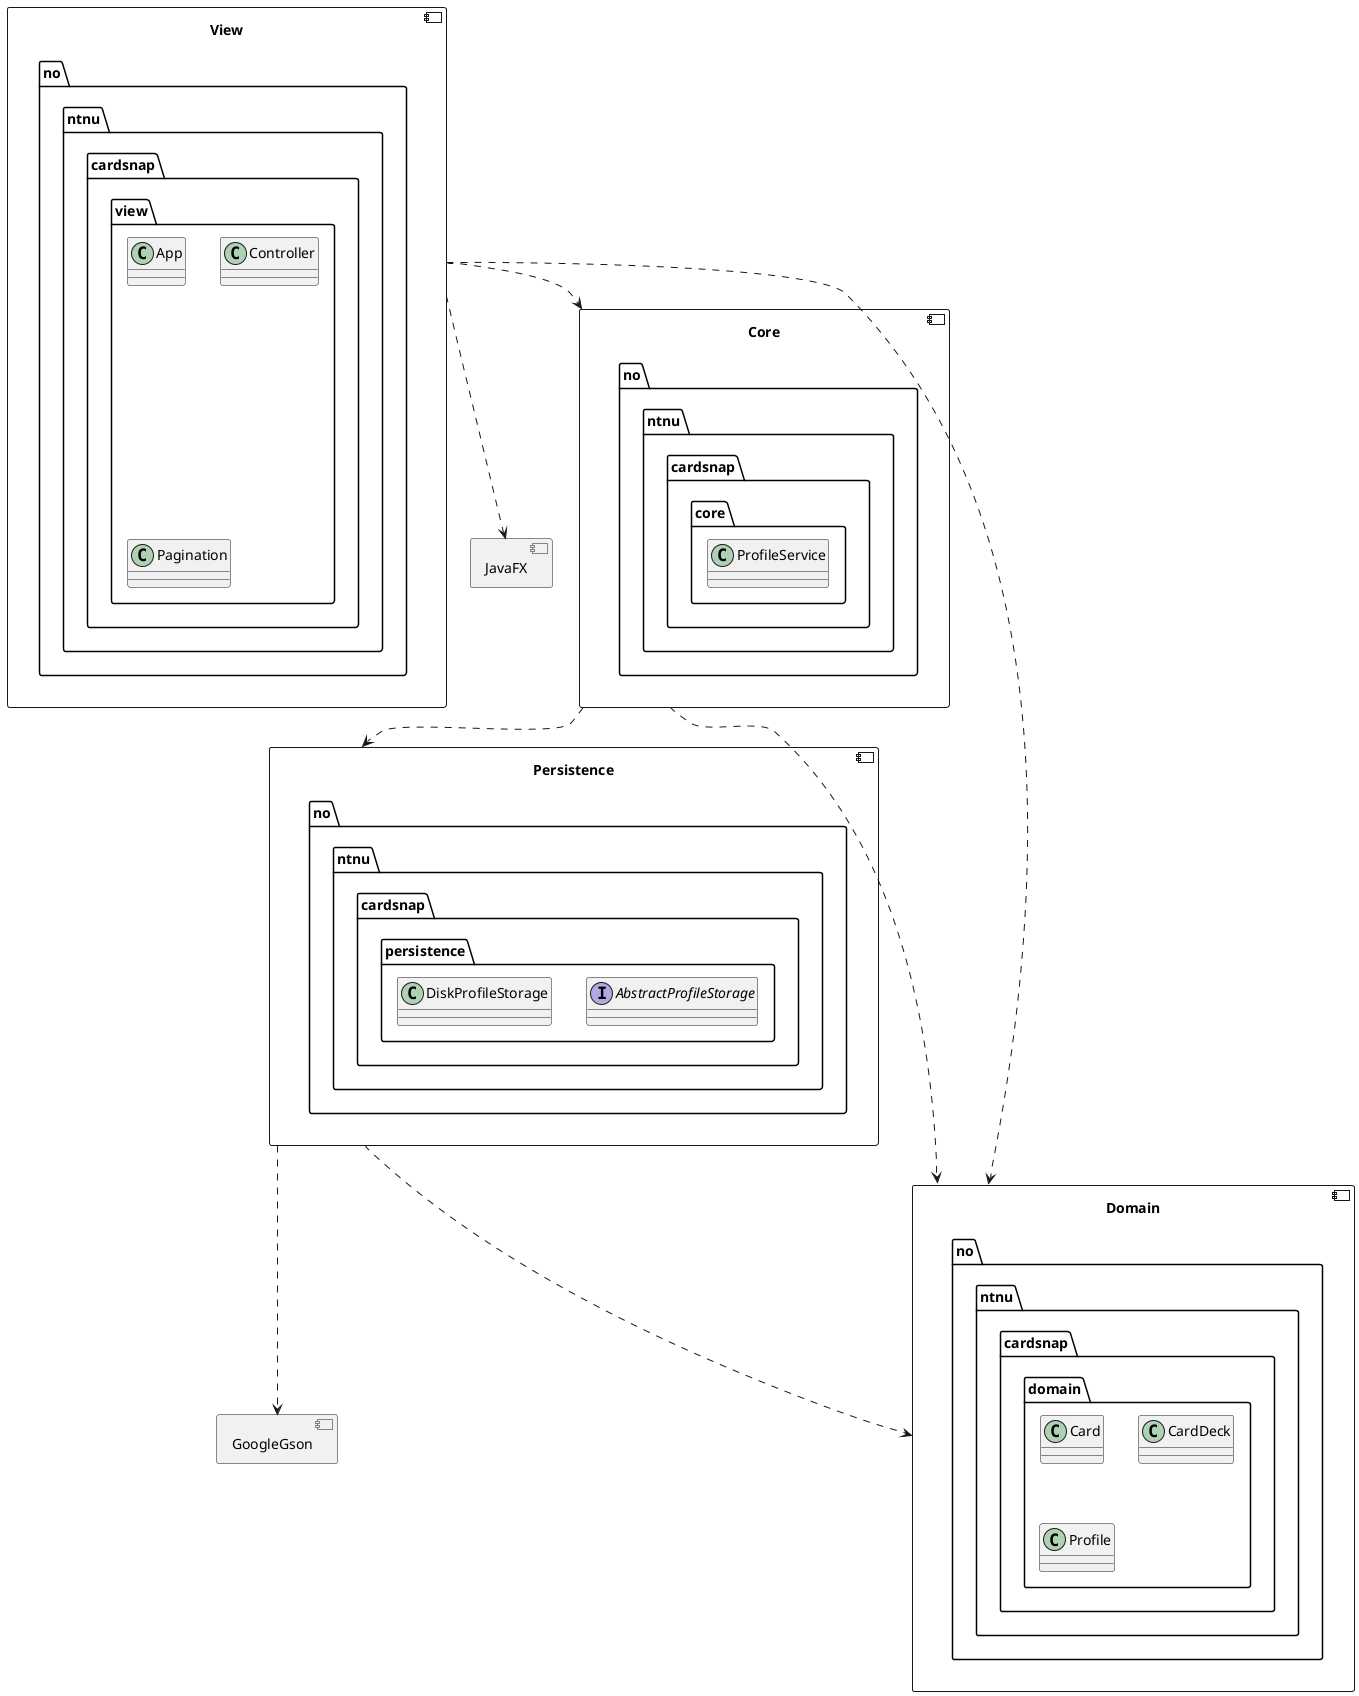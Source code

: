 @startuml
allowmixing

component Core {
    package no.ntnu.cardsnap.core {
        class ProfileService
    }
}

component Domain {
    package no.ntnu.cardsnap.domain {
        class Card
        class CardDeck
        class Profile
    }
}

component Persistence {
    package no.ntnu.cardsnap.persistence {
        interface AbstractProfileStorage
        class DiskProfileStorage
    }
}

component View {
    package no.ntnu.cardsnap.view {
        class App
        class Controller
        class Pagination
    }
}

component GoogleGson {
}

component JavaFX {
}

View ..> Domain
View ..> Core
View ..> JavaFX
Persistence ..> Domain
Persistence ..> GoogleGson
Core ..> Domain
Core ..> Persistence

@enduml

